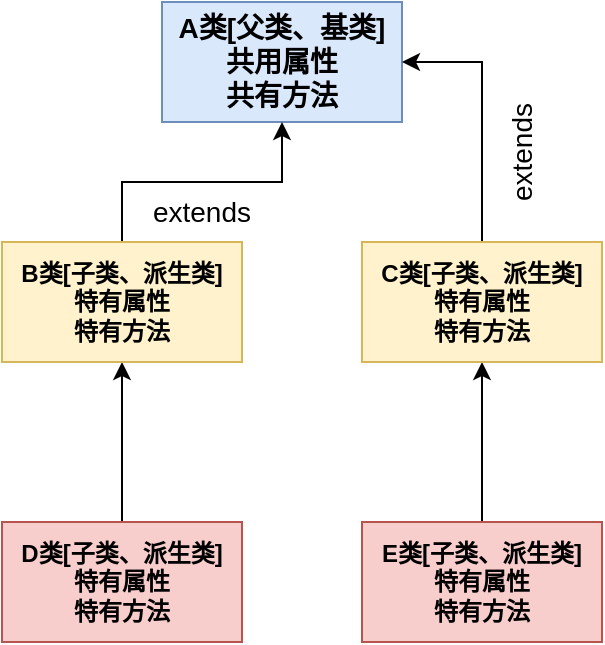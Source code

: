 <mxfile version="17.1.2" type="github">
  <diagram id="_RPSAy_L1pVo-dNgxcZ6" name="第 1 页">
    <mxGraphModel dx="968" dy="600" grid="1" gridSize="10" guides="1" tooltips="1" connect="1" arrows="1" fold="1" page="1" pageScale="1" pageWidth="827" pageHeight="1169" math="0" shadow="0">
      <root>
        <mxCell id="0" />
        <mxCell id="1" parent="0" />
        <mxCell id="Lvgmar0G9neAODof-2q4-1" value="&lt;b style=&quot;font-size: 14px&quot;&gt;A类[父类、基类]&lt;br&gt;共用属性&lt;br&gt;共有方法&lt;br&gt;&lt;/b&gt;" style="rounded=0;whiteSpace=wrap;html=1;fillColor=#dae8fc;strokeColor=#6c8ebf;" vertex="1" parent="1">
          <mxGeometry x="320" y="40" width="120" height="60" as="geometry" />
        </mxCell>
        <mxCell id="Lvgmar0G9neAODof-2q4-27" style="edgeStyle=orthogonalEdgeStyle;rounded=0;orthogonalLoop=1;jettySize=auto;html=1;exitX=0.5;exitY=0;exitDx=0;exitDy=0;entryX=0.5;entryY=1;entryDx=0;entryDy=0;fontSize=14;" edge="1" parent="1" source="Lvgmar0G9neAODof-2q4-3" target="Lvgmar0G9neAODof-2q4-6">
          <mxGeometry relative="1" as="geometry" />
        </mxCell>
        <mxCell id="Lvgmar0G9neAODof-2q4-3" value="&lt;b&gt;E类[子类、派生类]&lt;br&gt;特有属性&lt;br&gt;特有方法&lt;/b&gt;" style="rounded=0;whiteSpace=wrap;html=1;fillColor=#f8cecc;strokeColor=#b85450;" vertex="1" parent="1">
          <mxGeometry x="420" y="300" width="120" height="60" as="geometry" />
        </mxCell>
        <mxCell id="Lvgmar0G9neAODof-2q4-26" style="edgeStyle=orthogonalEdgeStyle;rounded=0;orthogonalLoop=1;jettySize=auto;html=1;exitX=0.5;exitY=0;exitDx=0;exitDy=0;entryX=0.5;entryY=1;entryDx=0;entryDy=0;fontSize=14;" edge="1" parent="1" source="Lvgmar0G9neAODof-2q4-4" target="Lvgmar0G9neAODof-2q4-5">
          <mxGeometry relative="1" as="geometry" />
        </mxCell>
        <mxCell id="Lvgmar0G9neAODof-2q4-4" value="&lt;b&gt;D类[子类、派生类]&lt;br&gt;特有属性&lt;br&gt;特有方法&lt;/b&gt;" style="rounded=0;whiteSpace=wrap;html=1;fillColor=#f8cecc;strokeColor=#b85450;" vertex="1" parent="1">
          <mxGeometry x="240" y="300" width="120" height="60" as="geometry" />
        </mxCell>
        <mxCell id="Lvgmar0G9neAODof-2q4-19" style="edgeStyle=orthogonalEdgeStyle;rounded=0;orthogonalLoop=1;jettySize=auto;html=1;exitX=0.5;exitY=0;exitDx=0;exitDy=0;fontSize=14;" edge="1" parent="1" source="Lvgmar0G9neAODof-2q4-5" target="Lvgmar0G9neAODof-2q4-1">
          <mxGeometry relative="1" as="geometry" />
        </mxCell>
        <mxCell id="Lvgmar0G9neAODof-2q4-5" value="&lt;b&gt;B类[子类、派生类]&lt;br&gt;特有属性&lt;br&gt;特有方法&lt;/b&gt;" style="rounded=0;whiteSpace=wrap;html=1;fillColor=#fff2cc;strokeColor=#d6b656;" vertex="1" parent="1">
          <mxGeometry x="240" y="160" width="120" height="60" as="geometry" />
        </mxCell>
        <mxCell id="Lvgmar0G9neAODof-2q4-21" style="edgeStyle=orthogonalEdgeStyle;rounded=0;orthogonalLoop=1;jettySize=auto;html=1;exitX=0.5;exitY=0;exitDx=0;exitDy=0;entryX=1;entryY=0.5;entryDx=0;entryDy=0;fontSize=14;" edge="1" parent="1" source="Lvgmar0G9neAODof-2q4-6" target="Lvgmar0G9neAODof-2q4-1">
          <mxGeometry relative="1" as="geometry" />
        </mxCell>
        <mxCell id="Lvgmar0G9neAODof-2q4-6" value="&lt;b&gt;C类[子类、派生类]&lt;br&gt;特有属性&lt;br&gt;特有方法&lt;/b&gt;" style="rounded=0;whiteSpace=wrap;html=1;fillColor=#fff2cc;strokeColor=#d6b656;" vertex="1" parent="1">
          <mxGeometry x="420" y="160" width="120" height="60" as="geometry" />
        </mxCell>
        <mxCell id="Lvgmar0G9neAODof-2q4-24" value="extends" style="text;html=1;strokeColor=none;fillColor=none;align=center;verticalAlign=middle;whiteSpace=wrap;rounded=0;fontSize=14;" vertex="1" parent="1">
          <mxGeometry x="310" y="130" width="60" height="30" as="geometry" />
        </mxCell>
        <mxCell id="Lvgmar0G9neAODof-2q4-25" value="extends" style="text;html=1;strokeColor=none;fillColor=none;align=center;verticalAlign=middle;whiteSpace=wrap;rounded=0;fontSize=14;rotation=270;" vertex="1" parent="1">
          <mxGeometry x="470" y="100" width="60" height="30" as="geometry" />
        </mxCell>
      </root>
    </mxGraphModel>
  </diagram>
</mxfile>
